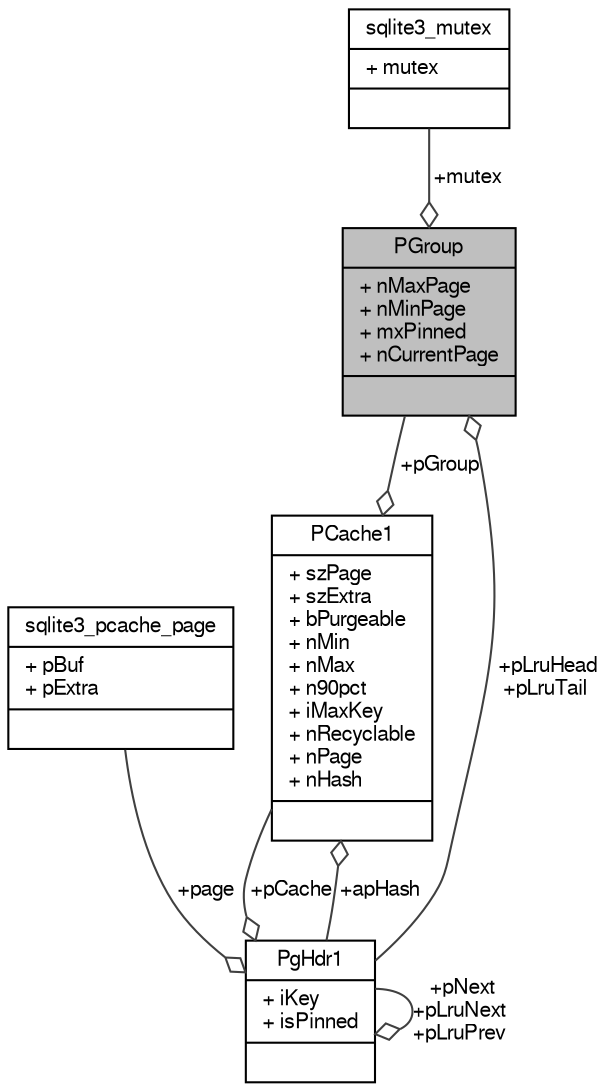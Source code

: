 digraph "PGroup"
{
  edge [fontname="FreeSans",fontsize="10",labelfontname="FreeSans",labelfontsize="10"];
  node [fontname="FreeSans",fontsize="10",shape=record];
  Node1 [label="{PGroup\n|+ nMaxPage\l+ nMinPage\l+ mxPinned\l+ nCurrentPage\l|}",height=0.2,width=0.4,color="black", fillcolor="grey75", style="filled", fontcolor="black"];
  Node2 -> Node1 [color="grey25",fontsize="10",style="solid",label=" +pLruHead\n+pLruTail" ,arrowhead="odiamond",fontname="FreeSans"];
  Node2 [label="{PgHdr1\n|+ iKey\l+ isPinned\l|}",height=0.2,width=0.4,color="black", fillcolor="white", style="filled",URL="$structPgHdr1.html"];
  Node3 -> Node2 [color="grey25",fontsize="10",style="solid",label=" +page" ,arrowhead="odiamond",fontname="FreeSans"];
  Node3 [label="{sqlite3_pcache_page\n|+ pBuf\l+ pExtra\l|}",height=0.2,width=0.4,color="black", fillcolor="white", style="filled",URL="$structsqlite3__pcache__page.html"];
  Node2 -> Node2 [color="grey25",fontsize="10",style="solid",label=" +pNext\n+pLruNext\n+pLruPrev" ,arrowhead="odiamond",fontname="FreeSans"];
  Node4 -> Node2 [color="grey25",fontsize="10",style="solid",label=" +pCache" ,arrowhead="odiamond",fontname="FreeSans"];
  Node4 [label="{PCache1\n|+ szPage\l+ szExtra\l+ bPurgeable\l+ nMin\l+ nMax\l+ n90pct\l+ iMaxKey\l+ nRecyclable\l+ nPage\l+ nHash\l|}",height=0.2,width=0.4,color="black", fillcolor="white", style="filled",URL="$structPCache1.html"];
  Node1 -> Node4 [color="grey25",fontsize="10",style="solid",label=" +pGroup" ,arrowhead="odiamond",fontname="FreeSans"];
  Node2 -> Node4 [color="grey25",fontsize="10",style="solid",label=" +apHash" ,arrowhead="odiamond",fontname="FreeSans"];
  Node5 -> Node1 [color="grey25",fontsize="10",style="solid",label=" +mutex" ,arrowhead="odiamond",fontname="FreeSans"];
  Node5 [label="{sqlite3_mutex\n|+ mutex\l|}",height=0.2,width=0.4,color="black", fillcolor="white", style="filled",URL="$structsqlite3__mutex.html"];
}
